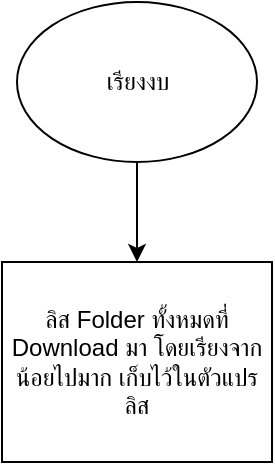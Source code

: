 <mxfile version="21.2.9" type="github">
  <diagram id="C5RBs43oDa-KdzZeNtuy" name="Page-1">
    <mxGraphModel dx="954" dy="624" grid="1" gridSize="10" guides="1" tooltips="1" connect="1" arrows="1" fold="1" page="1" pageScale="1" pageWidth="827" pageHeight="1169" math="0" shadow="0">
      <root>
        <mxCell id="WIyWlLk6GJQsqaUBKTNV-0" />
        <mxCell id="WIyWlLk6GJQsqaUBKTNV-1" parent="WIyWlLk6GJQsqaUBKTNV-0" />
        <mxCell id="jdJi_D4wXLfLVCjsjEQk-3" value="" style="edgeStyle=orthogonalEdgeStyle;rounded=0;orthogonalLoop=1;jettySize=auto;html=1;" edge="1" parent="WIyWlLk6GJQsqaUBKTNV-1" source="jdJi_D4wXLfLVCjsjEQk-0" target="jdJi_D4wXLfLVCjsjEQk-2">
          <mxGeometry relative="1" as="geometry" />
        </mxCell>
        <mxCell id="jdJi_D4wXLfLVCjsjEQk-0" value="เรียงงบ" style="ellipse;whiteSpace=wrap;html=1;" vertex="1" parent="WIyWlLk6GJQsqaUBKTNV-1">
          <mxGeometry x="212.5" y="10" width="120" height="80" as="geometry" />
        </mxCell>
        <mxCell id="jdJi_D4wXLfLVCjsjEQk-2" value="ลิส Folder ทั้งหมดที่ Download มา โดยเรียงจากน้อยไปมาก เก็บไว้ในตัวแปรลิส" style="rounded=0;whiteSpace=wrap;html=1;" vertex="1" parent="WIyWlLk6GJQsqaUBKTNV-1">
          <mxGeometry x="205" y="140" width="135" height="100" as="geometry" />
        </mxCell>
      </root>
    </mxGraphModel>
  </diagram>
</mxfile>
